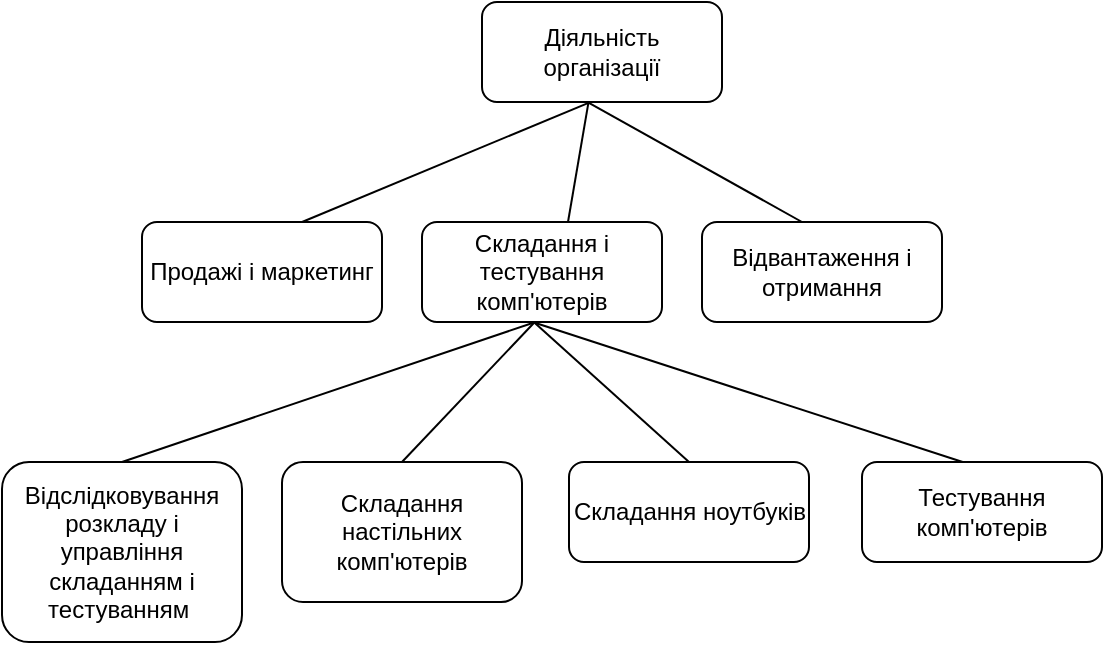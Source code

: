 <mxfile version="24.7.10">
  <diagram name="Page-1" id="NVIDplfwPpL645zohMpe">
    <mxGraphModel dx="318" dy="216" grid="1" gridSize="10" guides="1" tooltips="1" connect="1" arrows="1" fold="1" page="1" pageScale="1" pageWidth="827" pageHeight="1169" math="0" shadow="0">
      <root>
        <mxCell id="0" />
        <mxCell id="1" parent="0" />
        <mxCell id="J_tO9Nc0sdhzEk3S7hDS-98" value="Продажі і маркетинг" style="whiteSpace=wrap;html=1;align=center;rounded=1;" vertex="1" parent="1">
          <mxGeometry x="200" y="130" width="120" height="50" as="geometry" />
        </mxCell>
        <mxCell id="J_tO9Nc0sdhzEk3S7hDS-99" value="Діяльність організації" style="whiteSpace=wrap;html=1;align=center;rounded=1;" vertex="1" parent="1">
          <mxGeometry x="370" y="20" width="120" height="50" as="geometry" />
        </mxCell>
        <mxCell id="J_tO9Nc0sdhzEk3S7hDS-100" value="Складання і тестування комп&#39;ютерів" style="whiteSpace=wrap;html=1;align=center;rounded=1;" vertex="1" parent="1">
          <mxGeometry x="340" y="130" width="120" height="50" as="geometry" />
        </mxCell>
        <mxCell id="J_tO9Nc0sdhzEk3S7hDS-101" value="Відвантаження і отримання" style="whiteSpace=wrap;html=1;align=center;rounded=1;" vertex="1" parent="1">
          <mxGeometry x="480" y="130" width="120" height="50" as="geometry" />
        </mxCell>
        <mxCell id="J_tO9Nc0sdhzEk3S7hDS-102" value="Відслідковування розкладу і управління складанням і тестуванням&amp;nbsp;" style="whiteSpace=wrap;html=1;align=center;rounded=1;" vertex="1" parent="1">
          <mxGeometry x="130" y="250" width="120" height="90" as="geometry" />
        </mxCell>
        <mxCell id="J_tO9Nc0sdhzEk3S7hDS-103" value="Складання настільних комп&#39;ютерів" style="whiteSpace=wrap;html=1;align=center;rounded=1;" vertex="1" parent="1">
          <mxGeometry x="270" y="250" width="120" height="70" as="geometry" />
        </mxCell>
        <mxCell id="J_tO9Nc0sdhzEk3S7hDS-104" value="Складання ноутбуків" style="whiteSpace=wrap;html=1;align=center;rounded=1;" vertex="1" parent="1">
          <mxGeometry x="413.5" y="250" width="120" height="50" as="geometry" />
        </mxCell>
        <mxCell id="J_tO9Nc0sdhzEk3S7hDS-105" value="Тестування комп&#39;ютерів" style="whiteSpace=wrap;html=1;align=center;rounded=1;" vertex="1" parent="1">
          <mxGeometry x="560" y="250" width="120" height="50" as="geometry" />
        </mxCell>
        <mxCell id="J_tO9Nc0sdhzEk3S7hDS-111" value="" style="endArrow=none;html=1;rounded=1;exitX=0.667;exitY=0;exitDx=0;exitDy=0;exitPerimeter=0;entryX=0.444;entryY=1.008;entryDx=0;entryDy=0;entryPerimeter=0;" edge="1" parent="1" source="J_tO9Nc0sdhzEk3S7hDS-98" target="J_tO9Nc0sdhzEk3S7hDS-99">
          <mxGeometry width="50" height="50" relative="1" as="geometry">
            <mxPoint x="410" y="180" as="sourcePoint" />
            <mxPoint x="280" y="100" as="targetPoint" />
          </mxGeometry>
        </mxCell>
        <mxCell id="J_tO9Nc0sdhzEk3S7hDS-112" value="" style="endArrow=none;html=1;rounded=1;exitX=0.667;exitY=0;exitDx=0;exitDy=0;exitPerimeter=0;entryX=0.438;entryY=0.998;entryDx=0;entryDy=0;entryPerimeter=0;" edge="1" parent="1" target="J_tO9Nc0sdhzEk3S7hDS-99">
          <mxGeometry width="50" height="50" relative="1" as="geometry">
            <mxPoint x="530" y="130" as="sourcePoint" />
            <mxPoint x="530" y="100" as="targetPoint" />
          </mxGeometry>
        </mxCell>
        <mxCell id="J_tO9Nc0sdhzEk3S7hDS-113" value="" style="endArrow=none;html=1;rounded=1;exitX=0.667;exitY=0;exitDx=0;exitDy=0;exitPerimeter=0;entryX=0.444;entryY=0.998;entryDx=0;entryDy=0;entryPerimeter=0;" edge="1" parent="1" target="J_tO9Nc0sdhzEk3S7hDS-99">
          <mxGeometry width="50" height="50" relative="1" as="geometry">
            <mxPoint x="413" y="130" as="sourcePoint" />
            <mxPoint x="413" y="100" as="targetPoint" />
          </mxGeometry>
        </mxCell>
        <mxCell id="J_tO9Nc0sdhzEk3S7hDS-116" value="" style="endArrow=none;html=1;rounded=1;entryX=0.464;entryY=1.007;entryDx=0;entryDy=0;entryPerimeter=0;" edge="1" parent="1" target="J_tO9Nc0sdhzEk3S7hDS-100">
          <mxGeometry width="50" height="50" relative="1" as="geometry">
            <mxPoint x="190" y="250" as="sourcePoint" />
            <mxPoint x="360" y="190" as="targetPoint" />
          </mxGeometry>
        </mxCell>
        <mxCell id="J_tO9Nc0sdhzEk3S7hDS-117" value="" style="endArrow=none;html=1;rounded=1;entryX=0.47;entryY=1;entryDx=0;entryDy=0;entryPerimeter=0;" edge="1" parent="1" target="J_tO9Nc0sdhzEk3S7hDS-100">
          <mxGeometry width="50" height="50" relative="1" as="geometry">
            <mxPoint x="330" y="250" as="sourcePoint" />
            <mxPoint x="329.66" y="220" as="targetPoint" />
          </mxGeometry>
        </mxCell>
        <mxCell id="J_tO9Nc0sdhzEk3S7hDS-118" value="" style="endArrow=none;html=1;rounded=1;entryX=0.468;entryY=1.004;entryDx=0;entryDy=0;entryPerimeter=0;" edge="1" parent="1" target="J_tO9Nc0sdhzEk3S7hDS-100">
          <mxGeometry width="50" height="50" relative="1" as="geometry">
            <mxPoint x="473.5" y="250" as="sourcePoint" />
            <mxPoint x="473.16" y="220" as="targetPoint" />
          </mxGeometry>
        </mxCell>
        <mxCell id="J_tO9Nc0sdhzEk3S7hDS-119" value="" style="endArrow=none;html=1;rounded=1;entryX=0.47;entryY=1.008;entryDx=0;entryDy=0;entryPerimeter=0;" edge="1" parent="1" target="J_tO9Nc0sdhzEk3S7hDS-100">
          <mxGeometry width="50" height="50" relative="1" as="geometry">
            <mxPoint x="610.34" y="250" as="sourcePoint" />
            <mxPoint x="610" y="220" as="targetPoint" />
          </mxGeometry>
        </mxCell>
      </root>
    </mxGraphModel>
  </diagram>
</mxfile>
